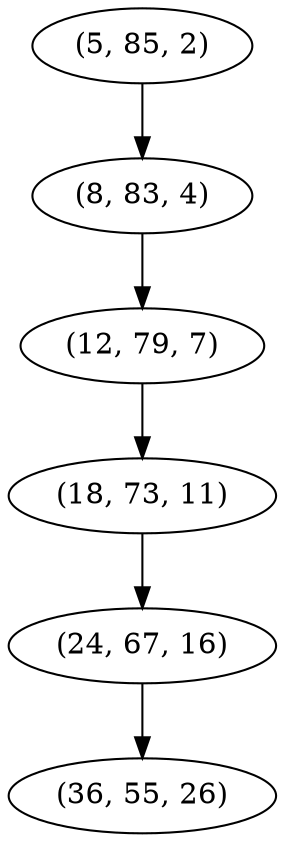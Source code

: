 digraph tree {
    "(5, 85, 2)";
    "(8, 83, 4)";
    "(12, 79, 7)";
    "(18, 73, 11)";
    "(24, 67, 16)";
    "(36, 55, 26)";
    "(5, 85, 2)" -> "(8, 83, 4)";
    "(8, 83, 4)" -> "(12, 79, 7)";
    "(12, 79, 7)" -> "(18, 73, 11)";
    "(18, 73, 11)" -> "(24, 67, 16)";
    "(24, 67, 16)" -> "(36, 55, 26)";
}
